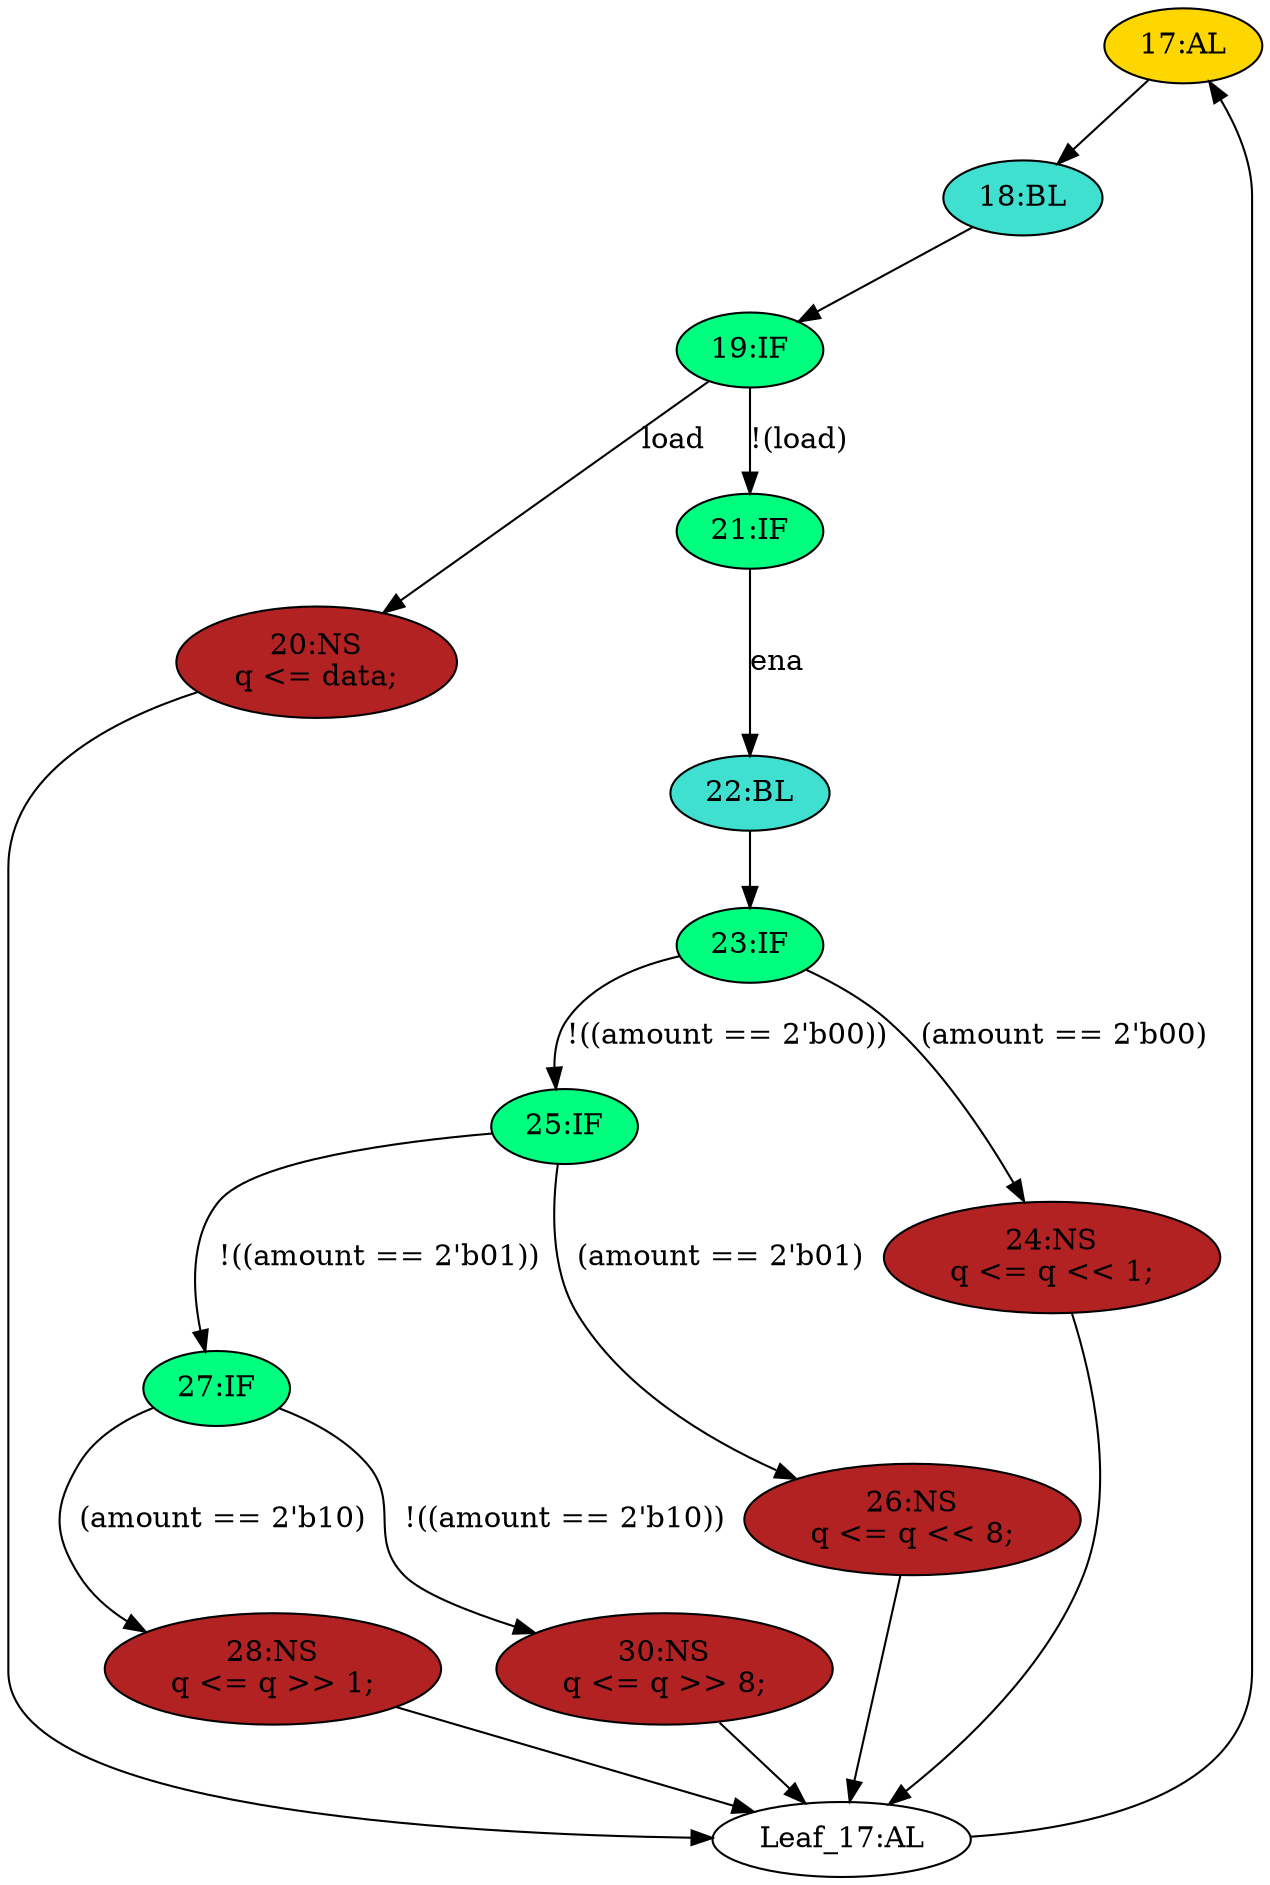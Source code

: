 strict digraph "compose( ,  )" {
	node [label="\N"];
	"17:AL"	[ast="<pyverilog.vparser.ast.Always object at 0x7fd11ed371d0>",
		clk_sens=True,
		fillcolor=gold,
		label="17:AL",
		sens="['clk']",
		statements="[]",
		style=filled,
		typ=Always,
		use_var="['load', 'ena', 'amount', 'data', 'q']"];
	"18:BL"	[ast="<pyverilog.vparser.ast.Block object at 0x7fd11edb50d0>",
		fillcolor=turquoise,
		label="18:BL",
		statements="[]",
		style=filled,
		typ=Block];
	"17:AL" -> "18:BL"	[cond="[]",
		lineno=None];
	"27:IF"	[ast="<pyverilog.vparser.ast.IfStatement object at 0x7fd11eda0650>",
		fillcolor=springgreen,
		label="27:IF",
		statements="[]",
		style=filled,
		typ=IfStatement];
	"28:NS"	[ast="<pyverilog.vparser.ast.NonblockingSubstitution object at 0x7fd11eda0a50>",
		fillcolor=firebrick,
		label="28:NS
q <= q >> 1;",
		statements="[<pyverilog.vparser.ast.NonblockingSubstitution object at 0x7fd11eda0a50>]",
		style=filled,
		typ=NonblockingSubstitution];
	"27:IF" -> "28:NS"	[cond="['amount']",
		label="(amount == 2'b10)",
		lineno=27];
	"30:NS"	[ast="<pyverilog.vparser.ast.NonblockingSubstitution object at 0x7fd11e998a10>",
		fillcolor=firebrick,
		label="30:NS
q <= q >> 8;",
		statements="[<pyverilog.vparser.ast.NonblockingSubstitution object at 0x7fd11e998a10>]",
		style=filled,
		typ=NonblockingSubstitution];
	"27:IF" -> "30:NS"	[cond="['amount']",
		label="!((amount == 2'b10))",
		lineno=27];
	"19:IF"	[ast="<pyverilog.vparser.ast.IfStatement object at 0x7fd11ed23e10>",
		fillcolor=springgreen,
		label="19:IF",
		statements="[]",
		style=filled,
		typ=IfStatement];
	"20:NS"	[ast="<pyverilog.vparser.ast.NonblockingSubstitution object at 0x7fd11ed23610>",
		fillcolor=firebrick,
		label="20:NS
q <= data;",
		statements="[<pyverilog.vparser.ast.NonblockingSubstitution object at 0x7fd11ed23610>]",
		style=filled,
		typ=NonblockingSubstitution];
	"19:IF" -> "20:NS"	[cond="['load']",
		label=load,
		lineno=19];
	"21:IF"	[ast="<pyverilog.vparser.ast.IfStatement object at 0x7fd11ecce550>",
		fillcolor=springgreen,
		label="21:IF",
		statements="[]",
		style=filled,
		typ=IfStatement];
	"19:IF" -> "21:IF"	[cond="['load']",
		label="!(load)",
		lineno=19];
	"Leaf_17:AL"	[def_var="['q']",
		label="Leaf_17:AL"];
	"28:NS" -> "Leaf_17:AL"	[cond="[]",
		lineno=None];
	"18:BL" -> "19:IF"	[cond="[]",
		lineno=None];
	"25:IF"	[ast="<pyverilog.vparser.ast.IfStatement object at 0x7fd11ed26090>",
		fillcolor=springgreen,
		label="25:IF",
		statements="[]",
		style=filled,
		typ=IfStatement];
	"25:IF" -> "27:IF"	[cond="['amount']",
		label="!((amount == 2'b01))",
		lineno=25];
	"26:NS"	[ast="<pyverilog.vparser.ast.NonblockingSubstitution object at 0x7fd11ed26f50>",
		fillcolor=firebrick,
		label="26:NS
q <= q << 8;",
		statements="[<pyverilog.vparser.ast.NonblockingSubstitution object at 0x7fd11ed26f50>]",
		style=filled,
		typ=NonblockingSubstitution];
	"25:IF" -> "26:NS"	[cond="['amount']",
		label="(amount == 2'b01)",
		lineno=25];
	"20:NS" -> "Leaf_17:AL"	[cond="[]",
		lineno=None];
	"26:NS" -> "Leaf_17:AL"	[cond="[]",
		lineno=None];
	"24:NS"	[ast="<pyverilog.vparser.ast.NonblockingSubstitution object at 0x7fd11ed3d4d0>",
		fillcolor=firebrick,
		label="24:NS
q <= q << 1;",
		statements="[<pyverilog.vparser.ast.NonblockingSubstitution object at 0x7fd11ed3d4d0>]",
		style=filled,
		typ=NonblockingSubstitution];
	"24:NS" -> "Leaf_17:AL"	[cond="[]",
		lineno=None];
	"23:IF"	[ast="<pyverilog.vparser.ast.IfStatement object at 0x7fd11ed3d610>",
		fillcolor=springgreen,
		label="23:IF",
		statements="[]",
		style=filled,
		typ=IfStatement];
	"23:IF" -> "25:IF"	[cond="['amount']",
		label="!((amount == 2'b00))",
		lineno=23];
	"23:IF" -> "24:NS"	[cond="['amount']",
		label="(amount == 2'b00)",
		lineno=23];
	"22:BL"	[ast="<pyverilog.vparser.ast.Block object at 0x7fd11eccecd0>",
		fillcolor=turquoise,
		label="22:BL",
		statements="[]",
		style=filled,
		typ=Block];
	"21:IF" -> "22:BL"	[cond="['ena']",
		label=ena,
		lineno=21];
	"30:NS" -> "Leaf_17:AL"	[cond="[]",
		lineno=None];
	"22:BL" -> "23:IF"	[cond="[]",
		lineno=None];
	"Leaf_17:AL" -> "17:AL";
}
